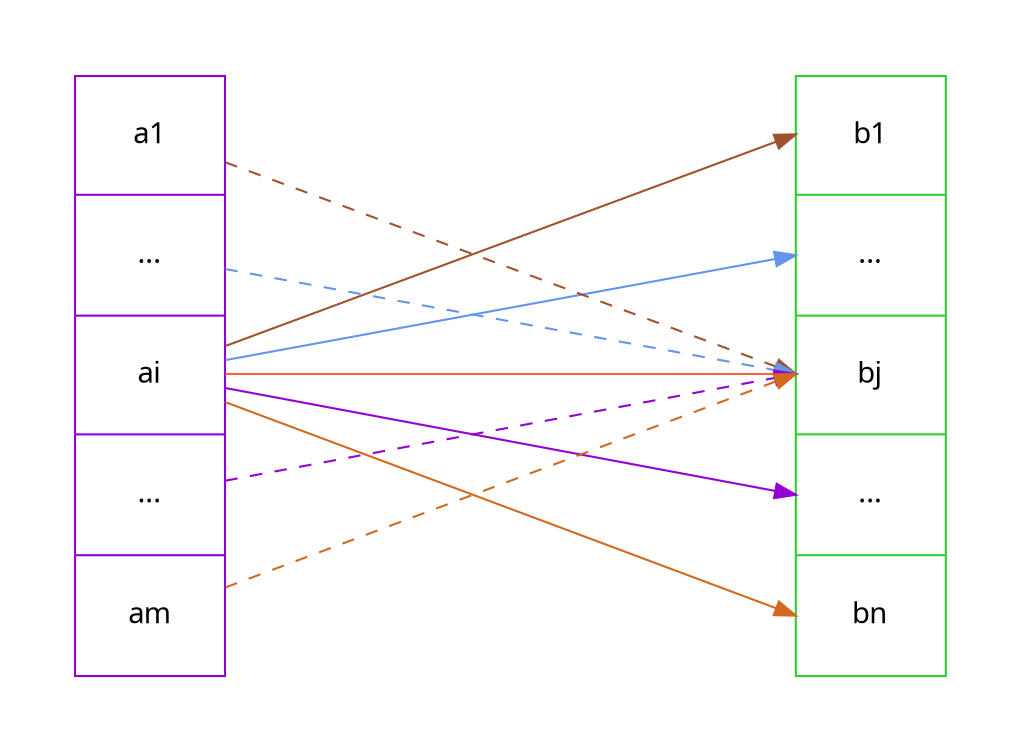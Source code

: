 digraph rankdot {
	compound=true
	margin="0,0"
	ranksep = .75
	nodesep = 1
	pad = .5
	rankdir = LR
	splines=line


	node [shape=record, charset = "UTF-8" fontname="Microsoft YaHei", fontsize=14]
	edge [style = dashed, charset = "UTF-8" fontname="Microsoft YaHei", fontsize=11]


	a [
		color = darkviolet,width=1,height=4,
		label = "<a_1> a1 |<cdot1> ... |<a_i> ai |<cdot2> ... |<a_m>am"
	]

	b [
		color = limegreen,width=1,height=4,
		label = "<b_1>b1 |<cdot1>... |<b_j>bj |<cdot2>... |<b_n>bn"
	]

	a:a_i-> b:b_1 :w[style=solid,color = sienna,dir=forward]
	a:a_i -> b:cdot1:w [style=solid,color = cornflowerblue]
	a:a_i -> b:b_j :w[style=solid,color = tomato,minlen =5]
	a:a_i -> b:cdot2 :w[style=solid,color = darkviolet]
	a:a_i -> b:b_n :w[style=solid,color = chocolate]

    a:a_1 -> b:b_j:w [style=dashed,color = sienna]
	a:cdot1 -> b:b_j:w [style=dashed,color = cornflowerblue]
	a:cdot2 -> b:b_j:w [style=dashed,color = darkviolet]
	a:a_m -> b:b_j:w [style=dashed,color = chocolate]

}
